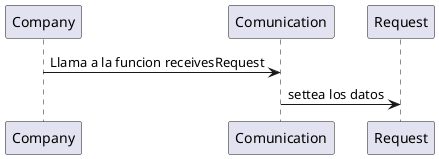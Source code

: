 @startuml
'https://plantuml.com/sequence-diagram

Company -> Comunication: Llama a la funcion receivesRequest
Comunication -> Request: settea los datos



@enduml
